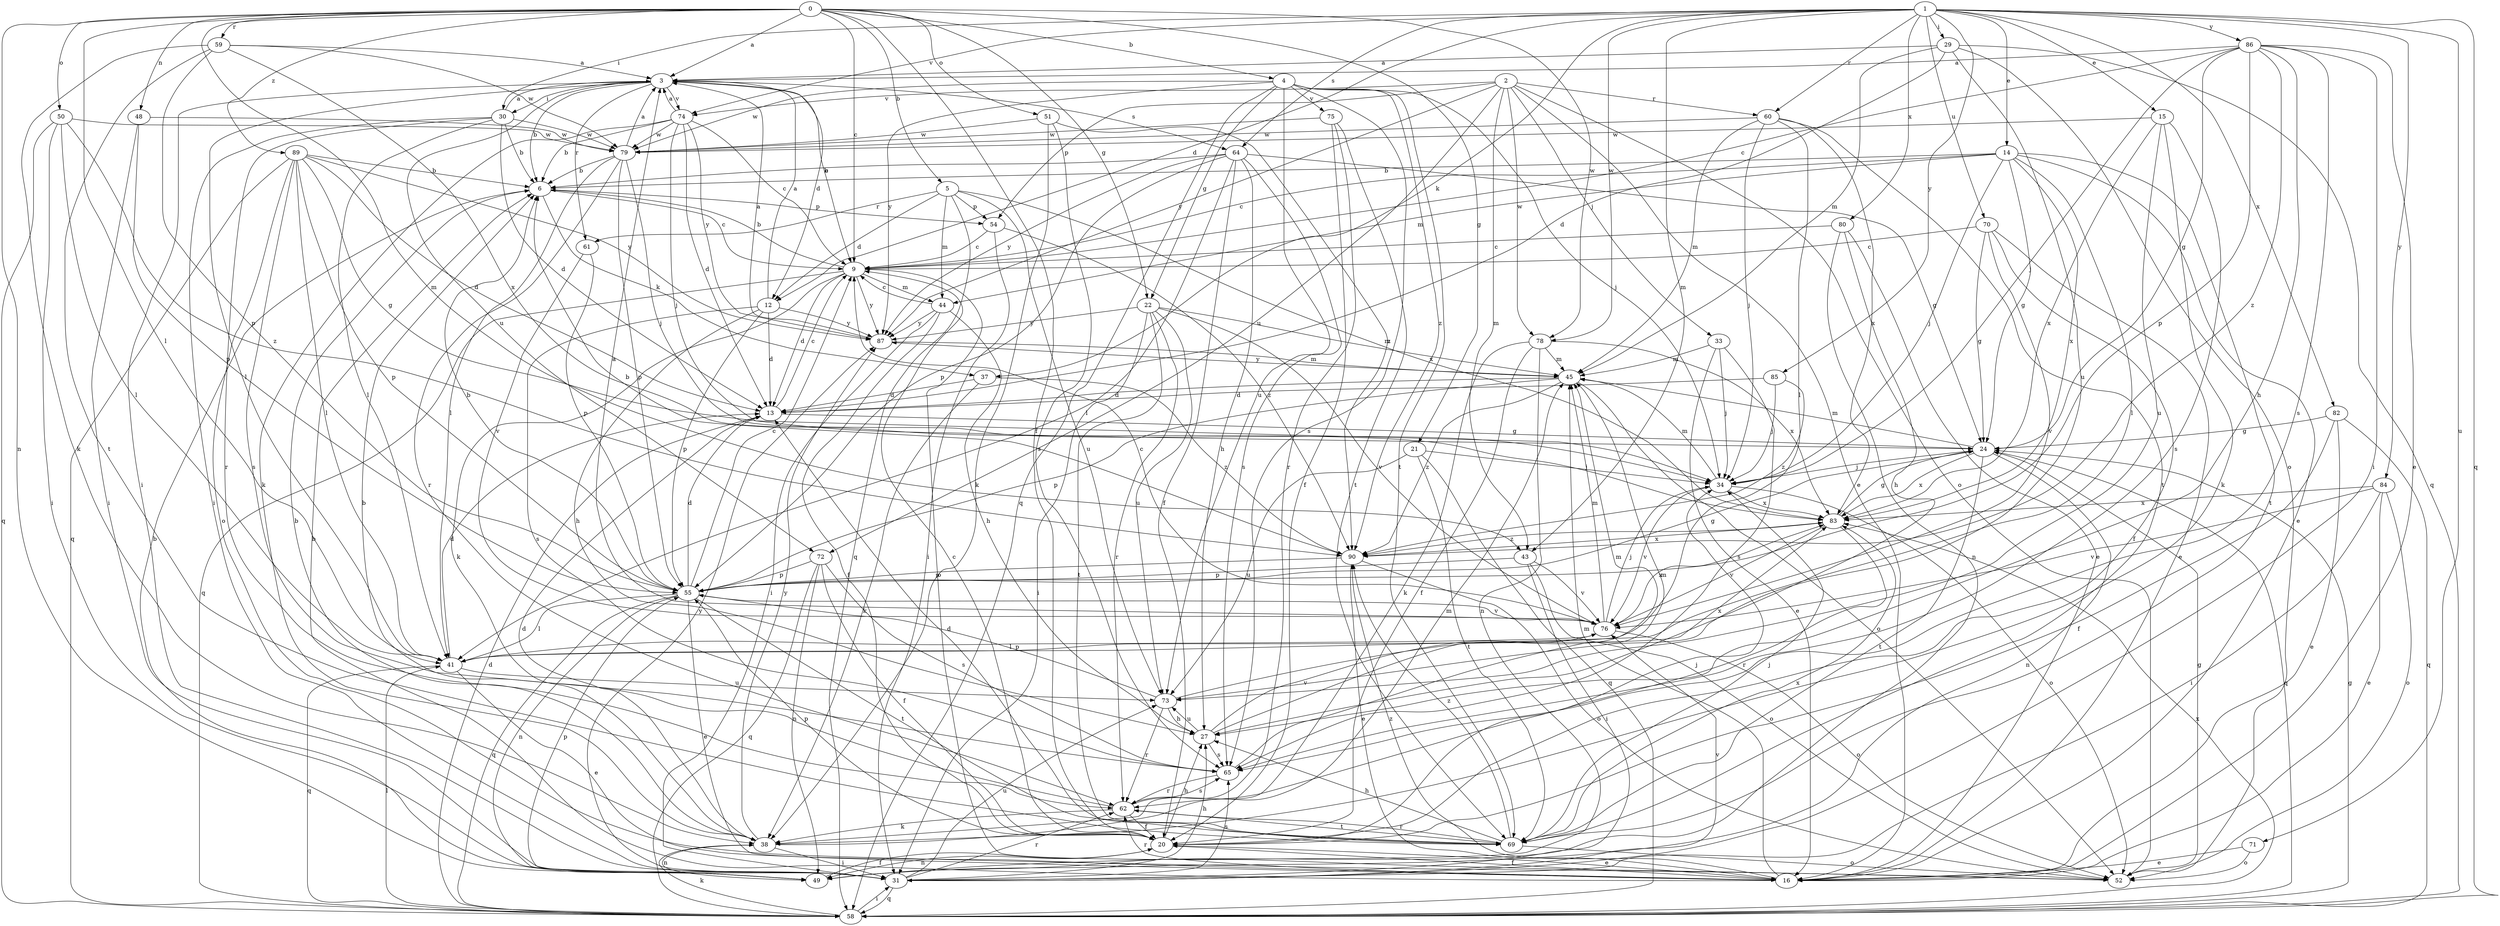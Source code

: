 strict digraph  {
0;
1;
2;
3;
4;
5;
6;
9;
12;
13;
14;
15;
16;
20;
21;
22;
24;
27;
29;
30;
31;
33;
34;
37;
38;
41;
43;
44;
45;
48;
49;
50;
51;
52;
54;
55;
58;
59;
60;
61;
62;
64;
65;
69;
70;
71;
72;
73;
74;
75;
76;
78;
79;
80;
82;
83;
84;
85;
86;
87;
89;
90;
0 -> 3  [label=a];
0 -> 4  [label=b];
0 -> 5  [label=b];
0 -> 9  [label=c];
0 -> 20  [label=f];
0 -> 21  [label=g];
0 -> 22  [label=g];
0 -> 41  [label=l];
0 -> 43  [label=m];
0 -> 48  [label=n];
0 -> 49  [label=n];
0 -> 50  [label=o];
0 -> 51  [label=o];
0 -> 59  [label=r];
0 -> 78  [label=w];
0 -> 89  [label=z];
1 -> 12  [label=d];
1 -> 14  [label=e];
1 -> 15  [label=e];
1 -> 29  [label=i];
1 -> 30  [label=i];
1 -> 37  [label=k];
1 -> 43  [label=m];
1 -> 58  [label=q];
1 -> 60  [label=r];
1 -> 64  [label=s];
1 -> 70  [label=u];
1 -> 71  [label=u];
1 -> 74  [label=v];
1 -> 78  [label=w];
1 -> 80  [label=x];
1 -> 82  [label=x];
1 -> 84  [label=y];
1 -> 85  [label=y];
1 -> 86  [label=y];
2 -> 16  [label=e];
2 -> 33  [label=j];
2 -> 43  [label=m];
2 -> 52  [label=o];
2 -> 54  [label=p];
2 -> 60  [label=r];
2 -> 72  [label=u];
2 -> 74  [label=v];
2 -> 78  [label=w];
2 -> 87  [label=y];
3 -> 6  [label=b];
3 -> 9  [label=c];
3 -> 12  [label=d];
3 -> 30  [label=i];
3 -> 31  [label=i];
3 -> 41  [label=l];
3 -> 61  [label=r];
3 -> 64  [label=s];
3 -> 72  [label=u];
3 -> 74  [label=v];
4 -> 22  [label=g];
4 -> 34  [label=j];
4 -> 58  [label=q];
4 -> 65  [label=s];
4 -> 69  [label=t];
4 -> 73  [label=u];
4 -> 75  [label=v];
4 -> 79  [label=w];
4 -> 87  [label=y];
4 -> 90  [label=z];
5 -> 12  [label=d];
5 -> 44  [label=m];
5 -> 54  [label=p];
5 -> 58  [label=q];
5 -> 61  [label=r];
5 -> 73  [label=u];
5 -> 83  [label=x];
6 -> 9  [label=c];
6 -> 37  [label=k];
6 -> 54  [label=p];
9 -> 6  [label=b];
9 -> 13  [label=d];
9 -> 38  [label=k];
9 -> 44  [label=m];
9 -> 52  [label=o];
9 -> 58  [label=q];
9 -> 87  [label=y];
12 -> 3  [label=a];
12 -> 13  [label=d];
12 -> 27  [label=h];
12 -> 55  [label=p];
12 -> 65  [label=s];
12 -> 87  [label=y];
13 -> 9  [label=c];
13 -> 24  [label=g];
14 -> 6  [label=b];
14 -> 9  [label=c];
14 -> 16  [label=e];
14 -> 24  [label=g];
14 -> 34  [label=j];
14 -> 41  [label=l];
14 -> 44  [label=m];
14 -> 69  [label=t];
14 -> 83  [label=x];
15 -> 38  [label=k];
15 -> 65  [label=s];
15 -> 73  [label=u];
15 -> 79  [label=w];
15 -> 83  [label=x];
16 -> 6  [label=b];
16 -> 20  [label=f];
16 -> 45  [label=m];
16 -> 62  [label=r];
16 -> 90  [label=z];
20 -> 9  [label=c];
20 -> 16  [label=e];
20 -> 27  [label=h];
20 -> 34  [label=j];
20 -> 49  [label=n];
20 -> 55  [label=p];
21 -> 34  [label=j];
21 -> 58  [label=q];
21 -> 69  [label=t];
21 -> 73  [label=u];
22 -> 31  [label=i];
22 -> 45  [label=m];
22 -> 62  [label=r];
22 -> 69  [label=t];
22 -> 73  [label=u];
22 -> 76  [label=v];
22 -> 87  [label=y];
24 -> 34  [label=j];
24 -> 45  [label=m];
24 -> 49  [label=n];
24 -> 58  [label=q];
24 -> 69  [label=t];
24 -> 83  [label=x];
27 -> 45  [label=m];
27 -> 65  [label=s];
27 -> 73  [label=u];
27 -> 76  [label=v];
29 -> 3  [label=a];
29 -> 13  [label=d];
29 -> 45  [label=m];
29 -> 52  [label=o];
29 -> 58  [label=q];
29 -> 73  [label=u];
30 -> 3  [label=a];
30 -> 6  [label=b];
30 -> 13  [label=d];
30 -> 31  [label=i];
30 -> 41  [label=l];
30 -> 62  [label=r];
30 -> 79  [label=w];
31 -> 27  [label=h];
31 -> 58  [label=q];
31 -> 62  [label=r];
31 -> 65  [label=s];
31 -> 73  [label=u];
31 -> 76  [label=v];
31 -> 87  [label=y];
33 -> 16  [label=e];
33 -> 34  [label=j];
33 -> 45  [label=m];
33 -> 65  [label=s];
34 -> 45  [label=m];
34 -> 52  [label=o];
34 -> 76  [label=v];
34 -> 83  [label=x];
37 -> 13  [label=d];
37 -> 38  [label=k];
37 -> 90  [label=z];
38 -> 6  [label=b];
38 -> 13  [label=d];
38 -> 31  [label=i];
38 -> 45  [label=m];
38 -> 49  [label=n];
38 -> 87  [label=y];
41 -> 13  [label=d];
41 -> 16  [label=e];
41 -> 58  [label=q];
41 -> 73  [label=u];
43 -> 31  [label=i];
43 -> 52  [label=o];
43 -> 55  [label=p];
43 -> 76  [label=v];
44 -> 9  [label=c];
44 -> 20  [label=f];
44 -> 27  [label=h];
44 -> 31  [label=i];
44 -> 87  [label=y];
45 -> 13  [label=d];
45 -> 52  [label=o];
45 -> 55  [label=p];
45 -> 87  [label=y];
45 -> 90  [label=z];
48 -> 31  [label=i];
48 -> 55  [label=p];
48 -> 79  [label=w];
49 -> 6  [label=b];
49 -> 20  [label=f];
49 -> 55  [label=p];
50 -> 31  [label=i];
50 -> 41  [label=l];
50 -> 58  [label=q];
50 -> 79  [label=w];
50 -> 90  [label=z];
51 -> 38  [label=k];
51 -> 65  [label=s];
51 -> 79  [label=w];
51 -> 90  [label=z];
52 -> 24  [label=g];
54 -> 9  [label=c];
54 -> 31  [label=i];
54 -> 90  [label=z];
55 -> 6  [label=b];
55 -> 9  [label=c];
55 -> 13  [label=d];
55 -> 16  [label=e];
55 -> 24  [label=g];
55 -> 41  [label=l];
55 -> 49  [label=n];
55 -> 58  [label=q];
55 -> 69  [label=t];
55 -> 76  [label=v];
58 -> 13  [label=d];
58 -> 24  [label=g];
58 -> 31  [label=i];
58 -> 38  [label=k];
58 -> 41  [label=l];
58 -> 83  [label=x];
59 -> 3  [label=a];
59 -> 38  [label=k];
59 -> 55  [label=p];
59 -> 69  [label=t];
59 -> 79  [label=w];
59 -> 83  [label=x];
60 -> 34  [label=j];
60 -> 41  [label=l];
60 -> 45  [label=m];
60 -> 69  [label=t];
60 -> 79  [label=w];
60 -> 83  [label=x];
61 -> 55  [label=p];
61 -> 76  [label=v];
62 -> 6  [label=b];
62 -> 20  [label=f];
62 -> 38  [label=k];
62 -> 65  [label=s];
62 -> 69  [label=t];
64 -> 6  [label=b];
64 -> 20  [label=f];
64 -> 24  [label=g];
64 -> 27  [label=h];
64 -> 41  [label=l];
64 -> 55  [label=p];
64 -> 65  [label=s];
64 -> 87  [label=y];
65 -> 45  [label=m];
65 -> 62  [label=r];
69 -> 13  [label=d];
69 -> 27  [label=h];
69 -> 34  [label=j];
69 -> 52  [label=o];
69 -> 62  [label=r];
69 -> 83  [label=x];
69 -> 90  [label=z];
70 -> 9  [label=c];
70 -> 16  [label=e];
70 -> 20  [label=f];
70 -> 24  [label=g];
70 -> 76  [label=v];
71 -> 16  [label=e];
71 -> 52  [label=o];
72 -> 20  [label=f];
72 -> 49  [label=n];
72 -> 55  [label=p];
72 -> 58  [label=q];
72 -> 65  [label=s];
73 -> 27  [label=h];
73 -> 55  [label=p];
73 -> 62  [label=r];
73 -> 83  [label=x];
74 -> 3  [label=a];
74 -> 6  [label=b];
74 -> 9  [label=c];
74 -> 13  [label=d];
74 -> 34  [label=j];
74 -> 38  [label=k];
74 -> 79  [label=w];
74 -> 87  [label=y];
75 -> 20  [label=f];
75 -> 62  [label=r];
75 -> 69  [label=t];
75 -> 79  [label=w];
76 -> 3  [label=a];
76 -> 9  [label=c];
76 -> 34  [label=j];
76 -> 41  [label=l];
76 -> 45  [label=m];
76 -> 52  [label=o];
76 -> 83  [label=x];
78 -> 20  [label=f];
78 -> 38  [label=k];
78 -> 45  [label=m];
78 -> 49  [label=n];
78 -> 83  [label=x];
79 -> 3  [label=a];
79 -> 6  [label=b];
79 -> 34  [label=j];
79 -> 41  [label=l];
79 -> 55  [label=p];
79 -> 62  [label=r];
80 -> 9  [label=c];
80 -> 16  [label=e];
80 -> 27  [label=h];
80 -> 49  [label=n];
82 -> 16  [label=e];
82 -> 20  [label=f];
82 -> 24  [label=g];
82 -> 58  [label=q];
83 -> 24  [label=g];
83 -> 62  [label=r];
83 -> 76  [label=v];
83 -> 90  [label=z];
84 -> 16  [label=e];
84 -> 31  [label=i];
84 -> 52  [label=o];
84 -> 76  [label=v];
84 -> 83  [label=x];
85 -> 13  [label=d];
85 -> 34  [label=j];
85 -> 90  [label=z];
86 -> 3  [label=a];
86 -> 9  [label=c];
86 -> 16  [label=e];
86 -> 24  [label=g];
86 -> 27  [label=h];
86 -> 31  [label=i];
86 -> 34  [label=j];
86 -> 55  [label=p];
86 -> 65  [label=s];
86 -> 90  [label=z];
87 -> 3  [label=a];
87 -> 45  [label=m];
89 -> 6  [label=b];
89 -> 13  [label=d];
89 -> 24  [label=g];
89 -> 41  [label=l];
89 -> 52  [label=o];
89 -> 55  [label=p];
89 -> 58  [label=q];
89 -> 65  [label=s];
89 -> 87  [label=y];
90 -> 6  [label=b];
90 -> 16  [label=e];
90 -> 52  [label=o];
90 -> 55  [label=p];
90 -> 83  [label=x];
}
